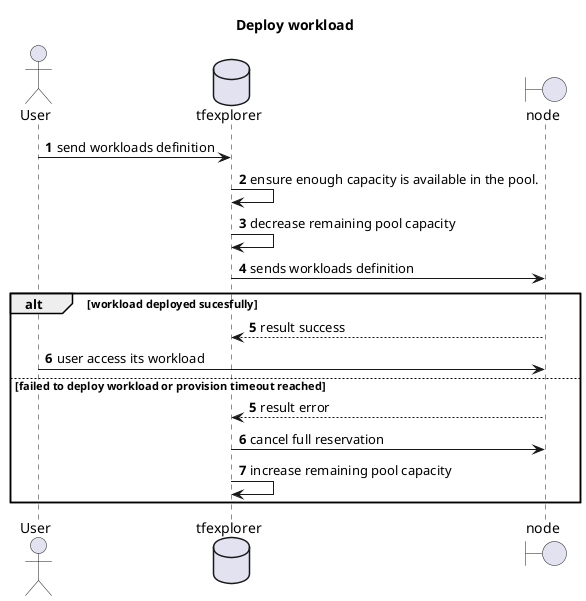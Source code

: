@startuml

title Deploy workload

actor User as user
database tfexplorer
boundary node

autonumber
user -> tfexplorer: send workloads definition
tfexplorer -> tfexplorer: ensure enough capacity is available in the pool.
tfexplorer -> tfexplorer: decrease remaining pool capacity
tfexplorer -> node: sends workloads definition
alt workload deployed sucesfully
node --> tfexplorer: result success
user -> node: user access its workload
else failed to deploy workload or provision timeout reached
autonumber 5
node --> tfexplorer: result error
tfexplorer -> node: cancel full reservation
tfexplorer -> tfexplorer: increase remaining pool capacity
end
@enduml
